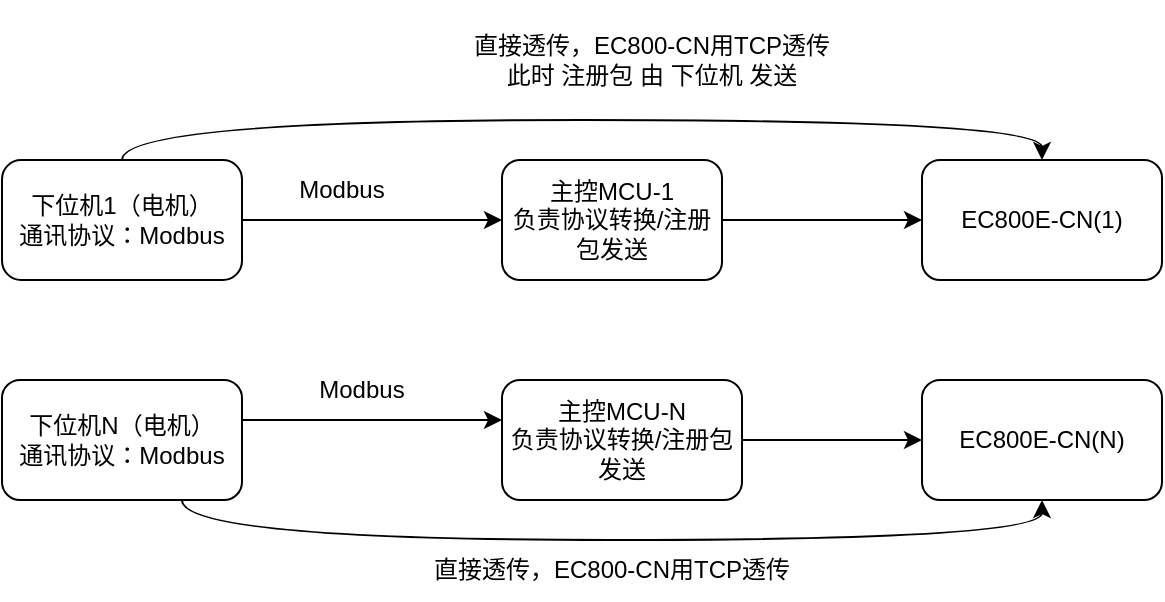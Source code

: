 <mxfile version="21.5.2" type="github">
  <diagram id="C5RBs43oDa-KdzZeNtuy" name="Page-1">
    <mxGraphModel dx="989" dy="527" grid="1" gridSize="10" guides="1" tooltips="1" connect="1" arrows="1" fold="1" page="1" pageScale="1" pageWidth="2339" pageHeight="3300" math="0" shadow="0">
      <root>
        <mxCell id="WIyWlLk6GJQsqaUBKTNV-0" />
        <mxCell id="WIyWlLk6GJQsqaUBKTNV-1" parent="WIyWlLk6GJQsqaUBKTNV-0" />
        <mxCell id="8nelwR_O1WbiYXpUu97m-22" style="edgeStyle=orthogonalEdgeStyle;rounded=0;orthogonalLoop=1;jettySize=auto;html=1;exitX=1;exitY=0.5;exitDx=0;exitDy=0;entryX=0;entryY=0.5;entryDx=0;entryDy=0;" edge="1" parent="WIyWlLk6GJQsqaUBKTNV-1" source="8nelwR_O1WbiYXpUu97m-3" target="8nelwR_O1WbiYXpUu97m-5">
          <mxGeometry relative="1" as="geometry">
            <Array as="points">
              <mxPoint x="250" y="200" />
              <mxPoint x="250" y="200" />
            </Array>
          </mxGeometry>
        </mxCell>
        <mxCell id="8nelwR_O1WbiYXpUu97m-26" style="edgeStyle=orthogonalEdgeStyle;curved=1;rounded=0;orthogonalLoop=1;jettySize=auto;html=1;exitX=0.5;exitY=0;exitDx=0;exitDy=0;" edge="1" parent="WIyWlLk6GJQsqaUBKTNV-1" source="8nelwR_O1WbiYXpUu97m-3" target="8nelwR_O1WbiYXpUu97m-6">
          <mxGeometry relative="1" as="geometry">
            <mxPoint x="520.0" y="80" as="targetPoint" />
            <Array as="points">
              <mxPoint x="90" y="150" />
              <mxPoint x="550" y="150" />
            </Array>
          </mxGeometry>
        </mxCell>
        <mxCell id="8nelwR_O1WbiYXpUu97m-3" value="下位机1（电机）&lt;br&gt;通讯协议：Modbus" style="rounded=1;whiteSpace=wrap;html=1;arcSize=16;" vertex="1" parent="WIyWlLk6GJQsqaUBKTNV-1">
          <mxGeometry x="30" y="170" width="120" height="60" as="geometry" />
        </mxCell>
        <mxCell id="8nelwR_O1WbiYXpUu97m-29" style="edgeStyle=orthogonalEdgeStyle;curved=1;rounded=0;orthogonalLoop=1;jettySize=auto;html=1;exitX=0.75;exitY=1;exitDx=0;exitDy=0;entryX=0.5;entryY=1;entryDx=0;entryDy=0;" edge="1" parent="WIyWlLk6GJQsqaUBKTNV-1" source="8nelwR_O1WbiYXpUu97m-4" target="8nelwR_O1WbiYXpUu97m-8">
          <mxGeometry relative="1" as="geometry" />
        </mxCell>
        <mxCell id="8nelwR_O1WbiYXpUu97m-4" value="下位机N（电机）&lt;br&gt;通讯协议：Modbus" style="rounded=1;whiteSpace=wrap;html=1;" vertex="1" parent="WIyWlLk6GJQsqaUBKTNV-1">
          <mxGeometry x="30" y="280" width="120" height="60" as="geometry" />
        </mxCell>
        <mxCell id="8nelwR_O1WbiYXpUu97m-30" style="edgeStyle=orthogonalEdgeStyle;curved=1;rounded=0;orthogonalLoop=1;jettySize=auto;html=1;" edge="1" parent="WIyWlLk6GJQsqaUBKTNV-1" source="8nelwR_O1WbiYXpUu97m-5" target="8nelwR_O1WbiYXpUu97m-6">
          <mxGeometry relative="1" as="geometry" />
        </mxCell>
        <mxCell id="8nelwR_O1WbiYXpUu97m-5" value="主控MCU-1&lt;br&gt;负责协议转换/注册包发送" style="rounded=1;whiteSpace=wrap;html=1;" vertex="1" parent="WIyWlLk6GJQsqaUBKTNV-1">
          <mxGeometry x="280" y="170" width="110" height="60" as="geometry" />
        </mxCell>
        <mxCell id="8nelwR_O1WbiYXpUu97m-6" value="EC800E-CN(1)" style="rounded=1;whiteSpace=wrap;html=1;" vertex="1" parent="WIyWlLk6GJQsqaUBKTNV-1">
          <mxGeometry x="490" y="170" width="120" height="60" as="geometry" />
        </mxCell>
        <mxCell id="8nelwR_O1WbiYXpUu97m-31" style="edgeStyle=orthogonalEdgeStyle;curved=1;rounded=0;orthogonalLoop=1;jettySize=auto;html=1;" edge="1" parent="WIyWlLk6GJQsqaUBKTNV-1" source="8nelwR_O1WbiYXpUu97m-7" target="8nelwR_O1WbiYXpUu97m-8">
          <mxGeometry relative="1" as="geometry" />
        </mxCell>
        <mxCell id="8nelwR_O1WbiYXpUu97m-7" value="主控MCU-N&lt;br&gt;负责协议转换/注册包发送" style="rounded=1;whiteSpace=wrap;html=1;" vertex="1" parent="WIyWlLk6GJQsqaUBKTNV-1">
          <mxGeometry x="280" y="280" width="120" height="60" as="geometry" />
        </mxCell>
        <mxCell id="8nelwR_O1WbiYXpUu97m-8" value="EC800E-CN(N)" style="rounded=1;whiteSpace=wrap;html=1;" vertex="1" parent="WIyWlLk6GJQsqaUBKTNV-1">
          <mxGeometry x="490" y="280" width="120" height="60" as="geometry" />
        </mxCell>
        <mxCell id="8nelwR_O1WbiYXpUu97m-17" value="Modbus" style="text;html=1;strokeColor=none;fillColor=none;align=center;verticalAlign=middle;whiteSpace=wrap;rounded=0;" vertex="1" parent="WIyWlLk6GJQsqaUBKTNV-1">
          <mxGeometry x="170" y="170" width="60" height="30" as="geometry" />
        </mxCell>
        <mxCell id="8nelwR_O1WbiYXpUu97m-24" style="edgeStyle=orthogonalEdgeStyle;rounded=0;orthogonalLoop=1;jettySize=auto;html=1;exitX=1;exitY=0.5;exitDx=0;exitDy=0;entryX=0;entryY=0.5;entryDx=0;entryDy=0;" edge="1" parent="WIyWlLk6GJQsqaUBKTNV-1">
          <mxGeometry relative="1" as="geometry">
            <mxPoint x="150" y="300.03" as="sourcePoint" />
            <mxPoint x="280" y="300.03" as="targetPoint" />
            <Array as="points">
              <mxPoint x="260" y="300.03" />
              <mxPoint x="260" y="300.03" />
            </Array>
          </mxGeometry>
        </mxCell>
        <mxCell id="8nelwR_O1WbiYXpUu97m-25" value="Modbus" style="text;html=1;strokeColor=none;fillColor=none;align=center;verticalAlign=middle;whiteSpace=wrap;rounded=0;" vertex="1" parent="WIyWlLk6GJQsqaUBKTNV-1">
          <mxGeometry x="180" y="270" width="60" height="30" as="geometry" />
        </mxCell>
        <mxCell id="8nelwR_O1WbiYXpUu97m-27" value="直接透传，EC800-CN用TCP透传&lt;br&gt;此时 注册包 由 下位机 发送" style="text;html=1;strokeColor=none;fillColor=none;align=center;verticalAlign=middle;whiteSpace=wrap;rounded=0;" vertex="1" parent="WIyWlLk6GJQsqaUBKTNV-1">
          <mxGeometry x="250" y="90" width="210" height="60" as="geometry" />
        </mxCell>
        <mxCell id="8nelwR_O1WbiYXpUu97m-28" value="直接透传，EC800-CN用TCP透传" style="text;html=1;strokeColor=none;fillColor=none;align=center;verticalAlign=middle;whiteSpace=wrap;rounded=0;" vertex="1" parent="WIyWlLk6GJQsqaUBKTNV-1">
          <mxGeometry x="230" y="360" width="210" height="30" as="geometry" />
        </mxCell>
      </root>
    </mxGraphModel>
  </diagram>
</mxfile>
